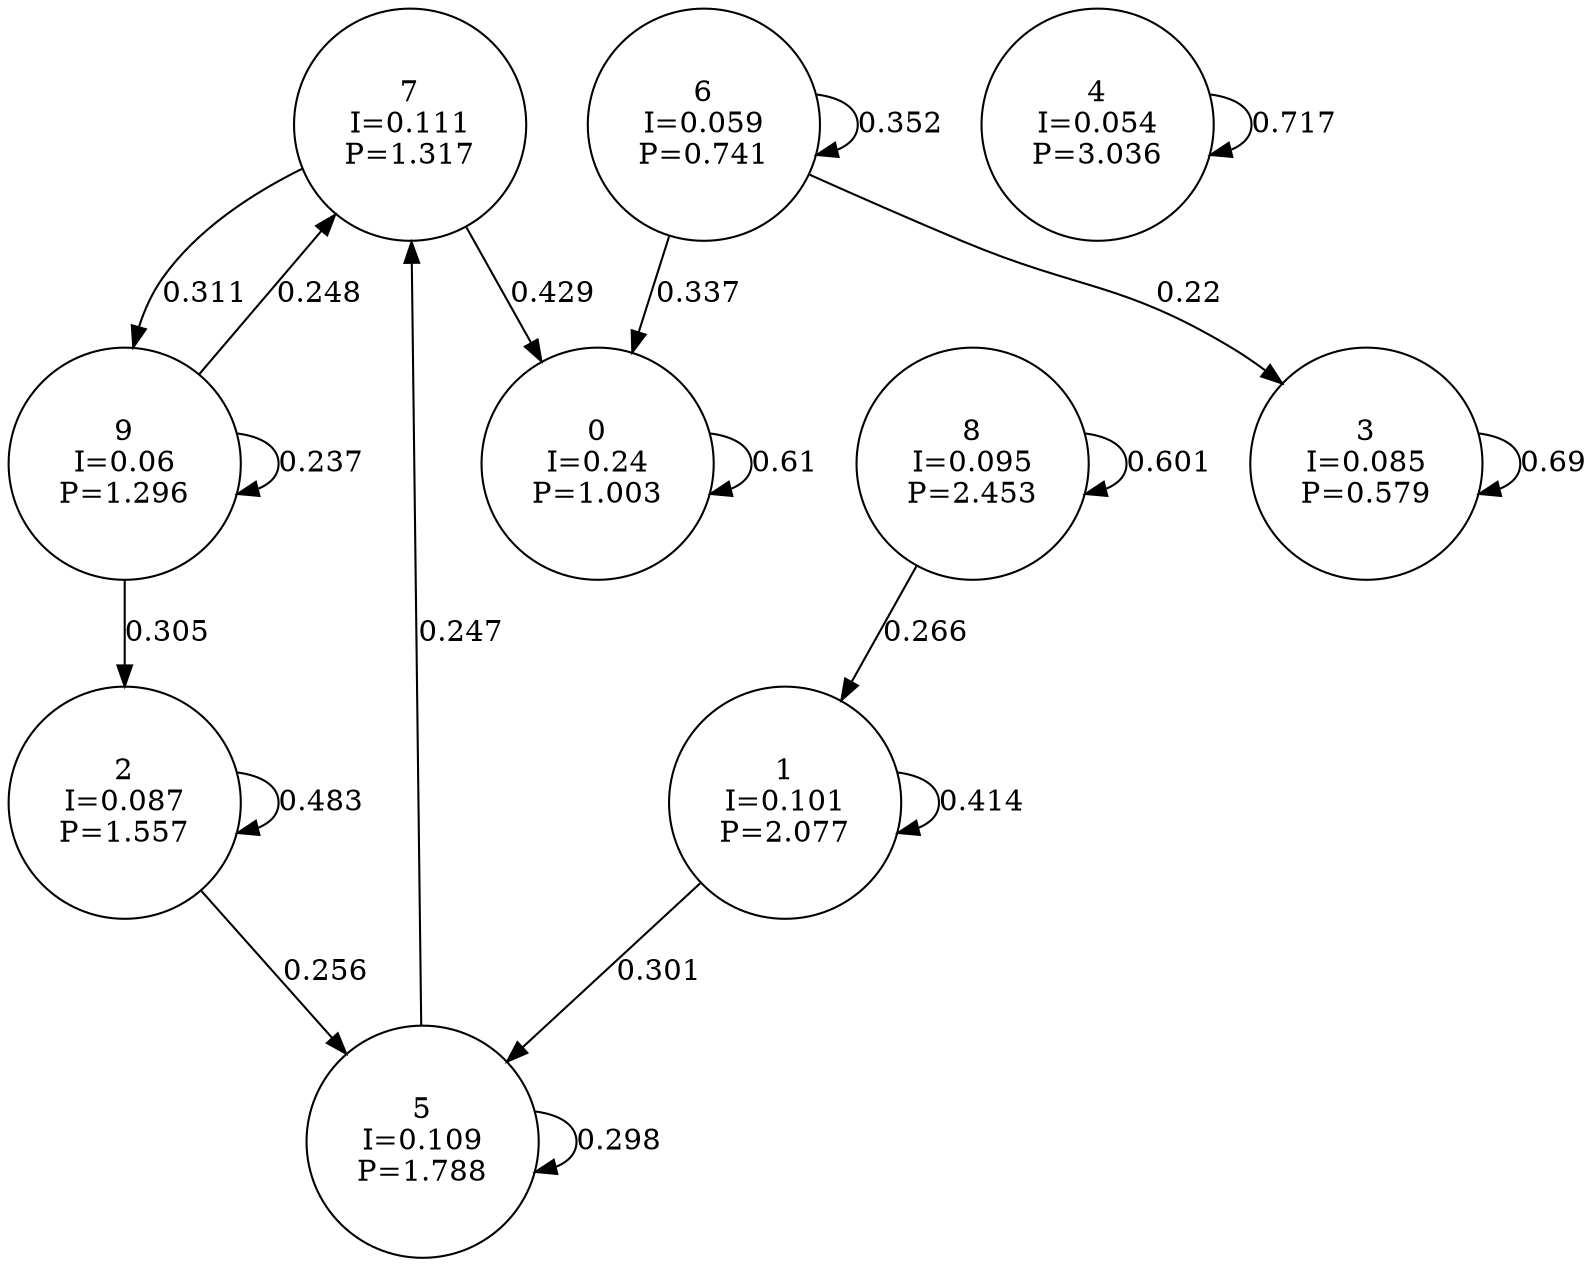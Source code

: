 digraph a {
0 [shape=circle, label="0\nI=0.24\nP=1.003"];
	0 -> 0 [label="0.61"];
1 [shape=circle, label="1\nI=0.101\nP=2.077"];
	1 -> 1 [label="0.414"];
	1 -> 5 [label="0.301"];
2 [shape=circle, label="2\nI=0.087\nP=1.557"];
	2 -> 2 [label="0.483"];
	2 -> 5 [label="0.256"];
3 [shape=circle, label="3\nI=0.085\nP=0.579"];
	3 -> 3 [label="0.69"];
4 [shape=circle, label="4\nI=0.054\nP=3.036"];
	4 -> 4 [label="0.717"];
5 [shape=circle, label="5\nI=0.109\nP=1.788"];
	5 -> 5 [label="0.298"];
	5 -> 7 [label="0.247"];
6 [shape=circle, label="6\nI=0.059\nP=0.741"];
	6 -> 0 [label="0.337"];
	6 -> 3 [label="0.22"];
	6 -> 6 [label="0.352"];
7 [shape=circle, label="7\nI=0.111\nP=1.317"];
	7 -> 0 [label="0.429"];
	7 -> 9 [label="0.311"];
8 [shape=circle, label="8\nI=0.095\nP=2.453"];
	8 -> 1 [label="0.266"];
	8 -> 8 [label="0.601"];
9 [shape=circle, label="9\nI=0.06\nP=1.296"];
	9 -> 2 [label="0.305"];
	9 -> 7 [label="0.248"];
	9 -> 9 [label="0.237"];
}